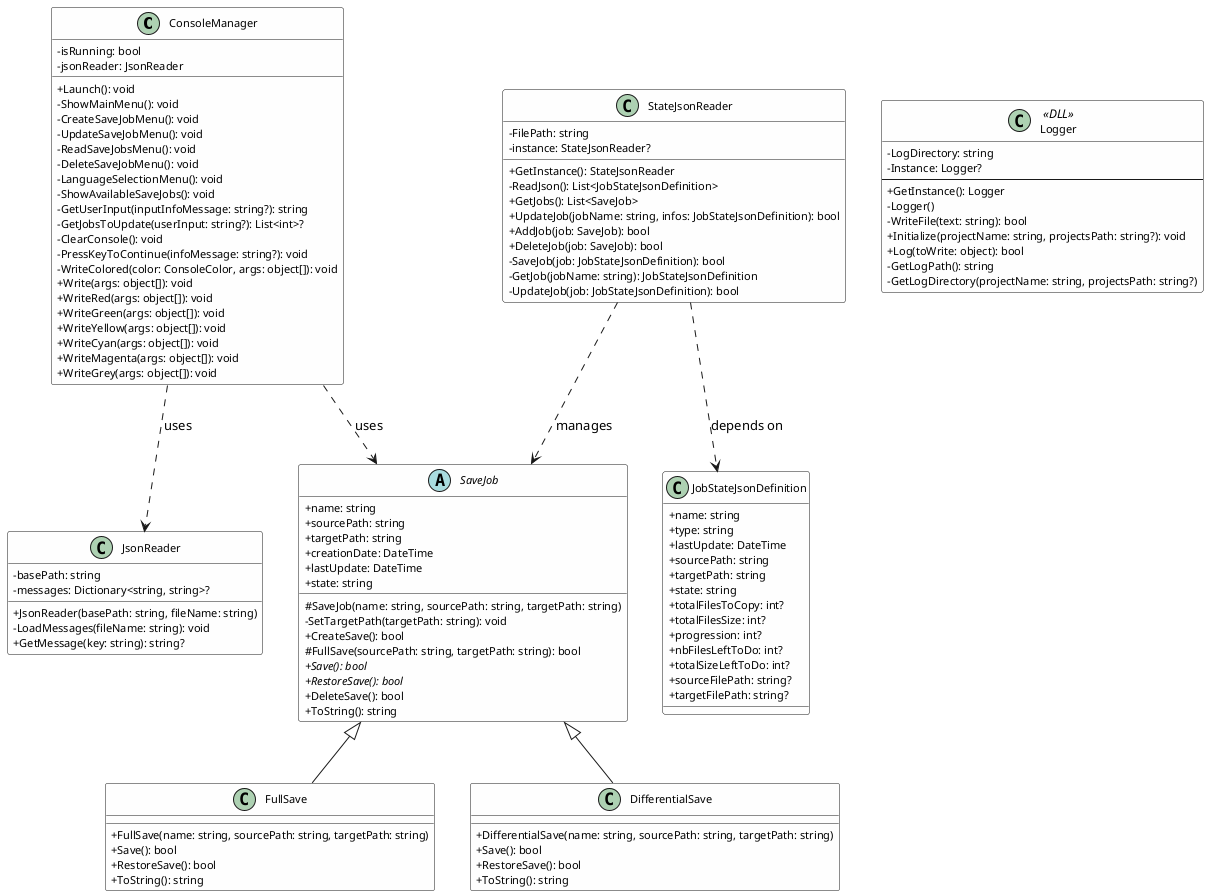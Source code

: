 @startuml
' Optionnel : un style un peu plus lisible
skinparam classAttributeIconSize 0
skinparam classFontSize 12
skinparam classAttributeFontSize 11
skinparam classBackgroundColor #FEFEFE

' ————————————————————————————————————
' Définition de la classe "ConsoleManager"
' ————————————————————————————————————
class ConsoleManager {
    -isRunning: bool
    -jsonReader: JsonReader
    +Launch(): void
    -ShowMainMenu(): void
    -CreateSaveJobMenu(): void
    -UpdateSaveJobMenu(): void
    -ReadSaveJobsMenu(): void
    -DeleteSaveJobMenu(): void
    -LanguageSelectionMenu(): void
    -ShowAvailableSaveJobs(): void
    -GetUserInput(inputInfoMessage: string?): string
    -GetJobsToUpdate(userInput: string?): List<int>?
    -ClearConsole(): void
    -PressKeyToContinue(infoMessage: string?): void
    -WriteColored(color: ConsoleColor, args: object[]): void
    +Write(args: object[]): void
    +WriteRed(args: object[]): void
    +WriteGreen(args: object[]): void
    +WriteYellow(args: object[]): void
    +WriteCyan(args: object[]): void
    +WriteMagenta(args: object[]): void
    +WriteGrey(args: object[]): void
}

' ————————————————————————————————————
' Définition de la classe "SaveJob" (abstraite)
' ————————————————————————————————————
abstract class SaveJob {
    +name: string
    +sourcePath: string
    +targetPath: string
    +creationDate: DateTime
    +lastUpdate: DateTime
    +state: string
    
    #SaveJob(name: string, sourcePath: string, targetPath: string)
    -SetTargetPath(targetPath: string): void
    +CreateSave(): bool
    #FullSave(sourcePath: string, targetPath: string): bool
    +Save(): bool {abstract}
    +RestoreSave(): bool {abstract}
    +DeleteSave(): bool
    +ToString(): string
}

' ————————————————————————————————————
' "FullSave" hérite de "SaveJob"
' ————————————————————————————————————
class FullSave extends SaveJob {
    +FullSave(name: string, sourcePath: string, targetPath: string)
    +Save(): bool
    +RestoreSave(): bool
    +ToString(): string
}

' ————————————————————————————————————
' "DifferentialSave" hérite de "SaveJob"
' ————————————————————————————————————
class DifferentialSave extends SaveJob {
    +DifferentialSave(name: string, sourcePath: string, targetPath: string)
    +Save(): bool
    +RestoreSave(): bool
    +ToString(): string
}

' ————————————————————————————————————
' Définition de la classe "Logger"
' avec stéréotype <<DLL>>
' ————————————————————————————————————
class Logger <<DLL>> {
    -LogDirectory: string
    -Instance: Logger?
    --
    +GetInstance(): Logger
    -Logger()
    -WriteFile(text: string): bool
    +Initialize(projectName: string, projectsPath: string?): void
    +Log(toWrite: object): bool
    -GetLogPath(): string
    -GetLogDirectory(projectName: string, projectsPath: string?)
}

' ————————————————————————————————————
' Définition de la classe "StateJsonReader"
' (anciennement JobsManager)
' ————————————————————————————————————
class StateJsonReader {
    -FilePath: string
    -instance: StateJsonReader?
    
    +GetInstance(): StateJsonReader
    -ReadJson(): List<JobStateJsonDefinition>
    +GetJobs(): List<SaveJob>
    +UpdateJob(jobName: string, infos: JobStateJsonDefinition): bool
    +AddJob(job: SaveJob): bool
    +DeleteJob(job: SaveJob): bool
    -SaveJob(job: JobStateJsonDefinition): bool
    -GetJob(jobName: string): JobStateJsonDefinition
    -UpdateJob(job: JobStateJsonDefinition): bool
}

' ————————————————————————————————————
' Définition de la classe "JobStateJsonDefinition"
' (anciennement JobsJson)
' ————————————————————————————————————
class JobStateJsonDefinition {
    +name: string
    +type: string
    +lastUpdate: DateTime
    +sourcePath: string
    +targetPath: string
    +state: string
    +totalFilesToCopy: int?
    +totalFilesSize: int?
    +progression: int?
    +nbFilesLeftToDo: int?
    +totalSizeLeftToDo: int?
    +sourceFilePath: string?
    +targetFilePath: string?
}

' ————————————————————————————————————
' Définition de la classe "JsonReader"
' ————————————————————————————————————
class JsonReader {
    -basePath: string
    -messages: Dictionary<string, string>?
    +JsonReader(basePath: string, fileName: string)
    -LoadMessages(fileName: string): void
    +GetMessage(key: string): string?
}

' ————————————————————————————————————
' Dépendances entre les classes
' ————————————————————————————————————
ConsoleManager ..> JsonReader : uses
ConsoleManager ..> SaveJob : uses
StateJsonReader ..> JobStateJsonDefinition : depends on
StateJsonReader ..> SaveJob : manages
@enduml